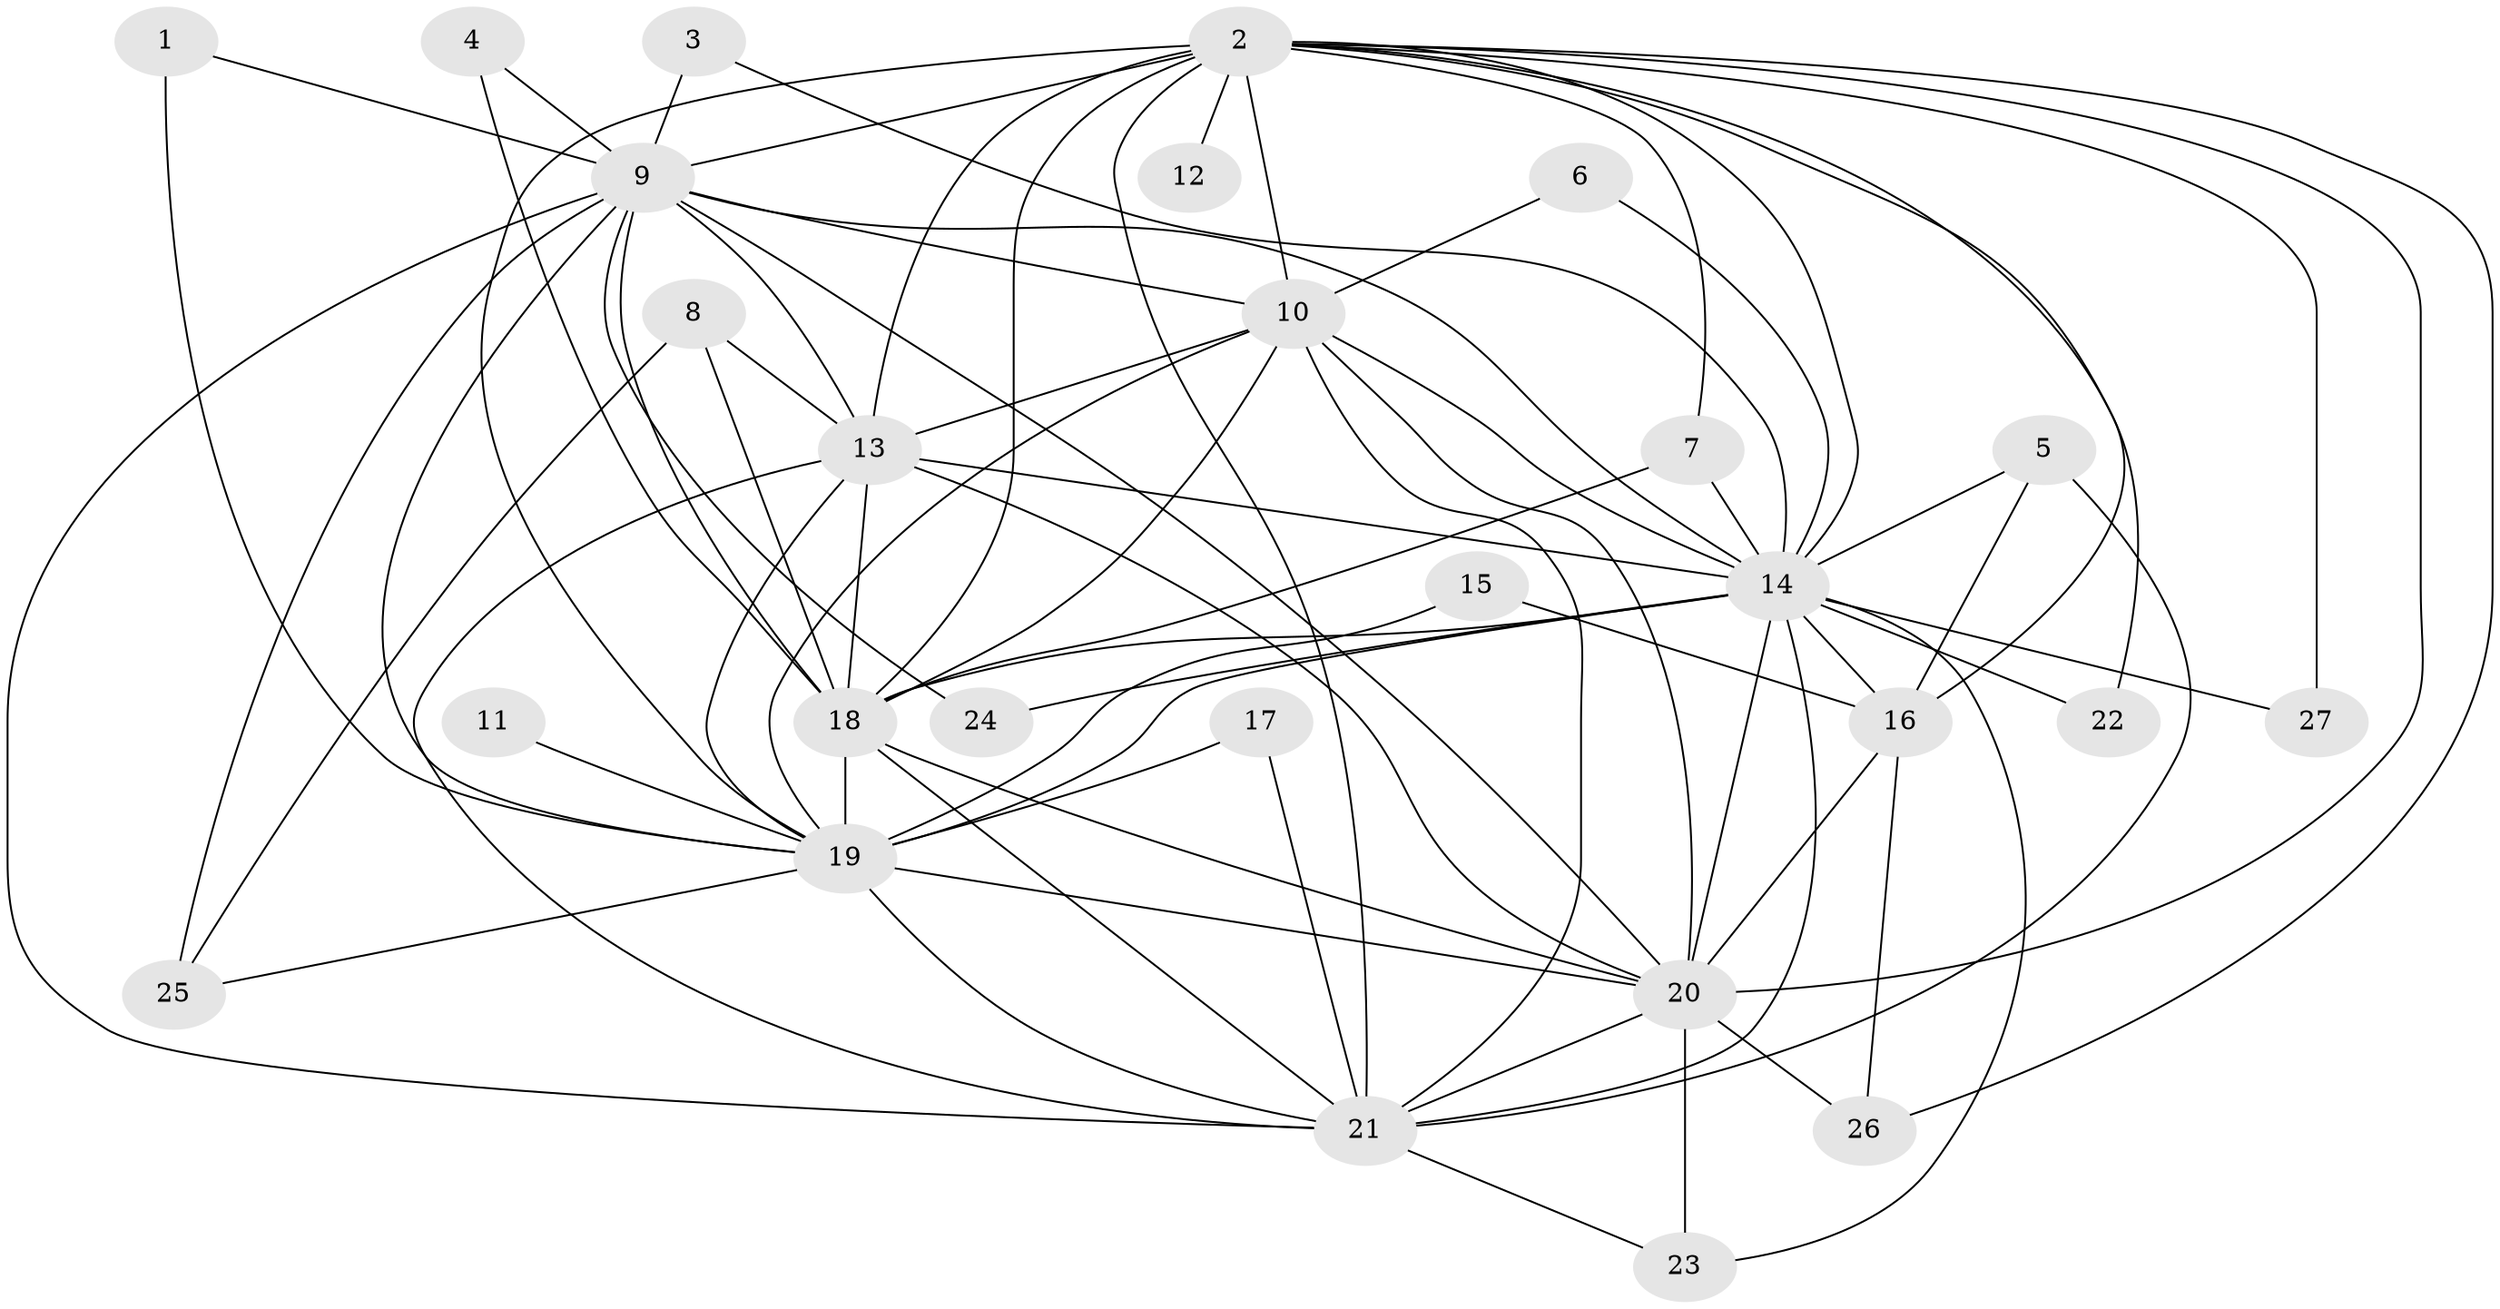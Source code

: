 // original degree distribution, {9: 0.018867924528301886, 18: 0.018867924528301886, 16: 0.07547169811320754, 12: 0.018867924528301886, 14: 0.018867924528301886, 19: 0.018867924528301886, 20: 0.018867924528301886, 5: 0.03773584905660377, 3: 0.18867924528301888, 2: 0.5471698113207547, 4: 0.03773584905660377}
// Generated by graph-tools (version 1.1) at 2025/25/03/09/25 03:25:48]
// undirected, 27 vertices, 76 edges
graph export_dot {
graph [start="1"]
  node [color=gray90,style=filled];
  1;
  2;
  3;
  4;
  5;
  6;
  7;
  8;
  9;
  10;
  11;
  12;
  13;
  14;
  15;
  16;
  17;
  18;
  19;
  20;
  21;
  22;
  23;
  24;
  25;
  26;
  27;
  1 -- 9 [weight=1.0];
  1 -- 19 [weight=1.0];
  2 -- 7 [weight=1.0];
  2 -- 9 [weight=3.0];
  2 -- 10 [weight=2.0];
  2 -- 12 [weight=1.0];
  2 -- 13 [weight=2.0];
  2 -- 14 [weight=3.0];
  2 -- 16 [weight=1.0];
  2 -- 18 [weight=2.0];
  2 -- 19 [weight=2.0];
  2 -- 20 [weight=2.0];
  2 -- 21 [weight=2.0];
  2 -- 22 [weight=1.0];
  2 -- 26 [weight=1.0];
  2 -- 27 [weight=1.0];
  3 -- 9 [weight=1.0];
  3 -- 14 [weight=1.0];
  4 -- 9 [weight=1.0];
  4 -- 18 [weight=1.0];
  5 -- 14 [weight=1.0];
  5 -- 16 [weight=1.0];
  5 -- 21 [weight=1.0];
  6 -- 10 [weight=1.0];
  6 -- 14 [weight=1.0];
  7 -- 14 [weight=1.0];
  7 -- 18 [weight=1.0];
  8 -- 13 [weight=1.0];
  8 -- 18 [weight=1.0];
  8 -- 25 [weight=1.0];
  9 -- 10 [weight=1.0];
  9 -- 13 [weight=1.0];
  9 -- 14 [weight=1.0];
  9 -- 18 [weight=2.0];
  9 -- 19 [weight=1.0];
  9 -- 20 [weight=1.0];
  9 -- 21 [weight=1.0];
  9 -- 24 [weight=1.0];
  9 -- 25 [weight=1.0];
  10 -- 13 [weight=2.0];
  10 -- 14 [weight=1.0];
  10 -- 18 [weight=2.0];
  10 -- 19 [weight=1.0];
  10 -- 20 [weight=2.0];
  10 -- 21 [weight=2.0];
  11 -- 19 [weight=1.0];
  13 -- 14 [weight=1.0];
  13 -- 18 [weight=2.0];
  13 -- 19 [weight=2.0];
  13 -- 20 [weight=1.0];
  13 -- 21 [weight=3.0];
  14 -- 16 [weight=1.0];
  14 -- 18 [weight=1.0];
  14 -- 19 [weight=3.0];
  14 -- 20 [weight=2.0];
  14 -- 21 [weight=1.0];
  14 -- 22 [weight=1.0];
  14 -- 23 [weight=1.0];
  14 -- 24 [weight=1.0];
  14 -- 27 [weight=1.0];
  15 -- 16 [weight=1.0];
  15 -- 19 [weight=1.0];
  16 -- 20 [weight=1.0];
  16 -- 26 [weight=1.0];
  17 -- 19 [weight=1.0];
  17 -- 21 [weight=1.0];
  18 -- 19 [weight=3.0];
  18 -- 20 [weight=1.0];
  18 -- 21 [weight=1.0];
  19 -- 20 [weight=1.0];
  19 -- 21 [weight=2.0];
  19 -- 25 [weight=1.0];
  20 -- 21 [weight=2.0];
  20 -- 23 [weight=1.0];
  20 -- 26 [weight=2.0];
  21 -- 23 [weight=1.0];
}
